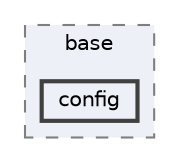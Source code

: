 digraph "repository/core/src/main/java/com/sterlite/cal/core/base/config"
{
 // LATEX_PDF_SIZE
  bgcolor="transparent";
  edge [fontname=Helvetica,fontsize=10,labelfontname=Helvetica,labelfontsize=10];
  node [fontname=Helvetica,fontsize=10,shape=box,height=0.2,width=0.4];
  compound=true
  subgraph clusterdir_902db5f67e26a8d89efa7910f6fb79ba {
    graph [ bgcolor="#edf0f7", pencolor="grey50", label="base", fontname=Helvetica,fontsize=10 style="filled,dashed", URL="dir_902db5f67e26a8d89efa7910f6fb79ba.html",tooltip=""]
  dir_4dcb47ea72b6739cfa94e467e93549ac [label="config", fillcolor="#edf0f7", color="grey25", style="filled,bold", URL="dir_4dcb47ea72b6739cfa94e467e93549ac.html",tooltip=""];
  }
}
